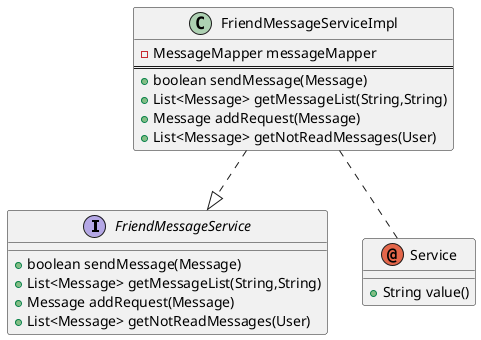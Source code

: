 @startuml
'https://plantuml.com/class-diagram

interface FriendMessageService{
+boolean sendMessage(Message)
+List<Message> getMessageList(String,String)
+Message addRequest(Message)
+List<Message> getNotReadMessages(User)
}

class FriendMessageServiceImpl {
-MessageMapper messageMapper
==
+boolean sendMessage(Message)
+List<Message> getMessageList(String,String)
+Message addRequest(Message)
+List<Message> getNotReadMessages(User)
}

annotation Service{
+String value()
}

FriendMessageServiceImpl ..|> FriendMessageService
FriendMessageServiceImpl .. Service
@enduml